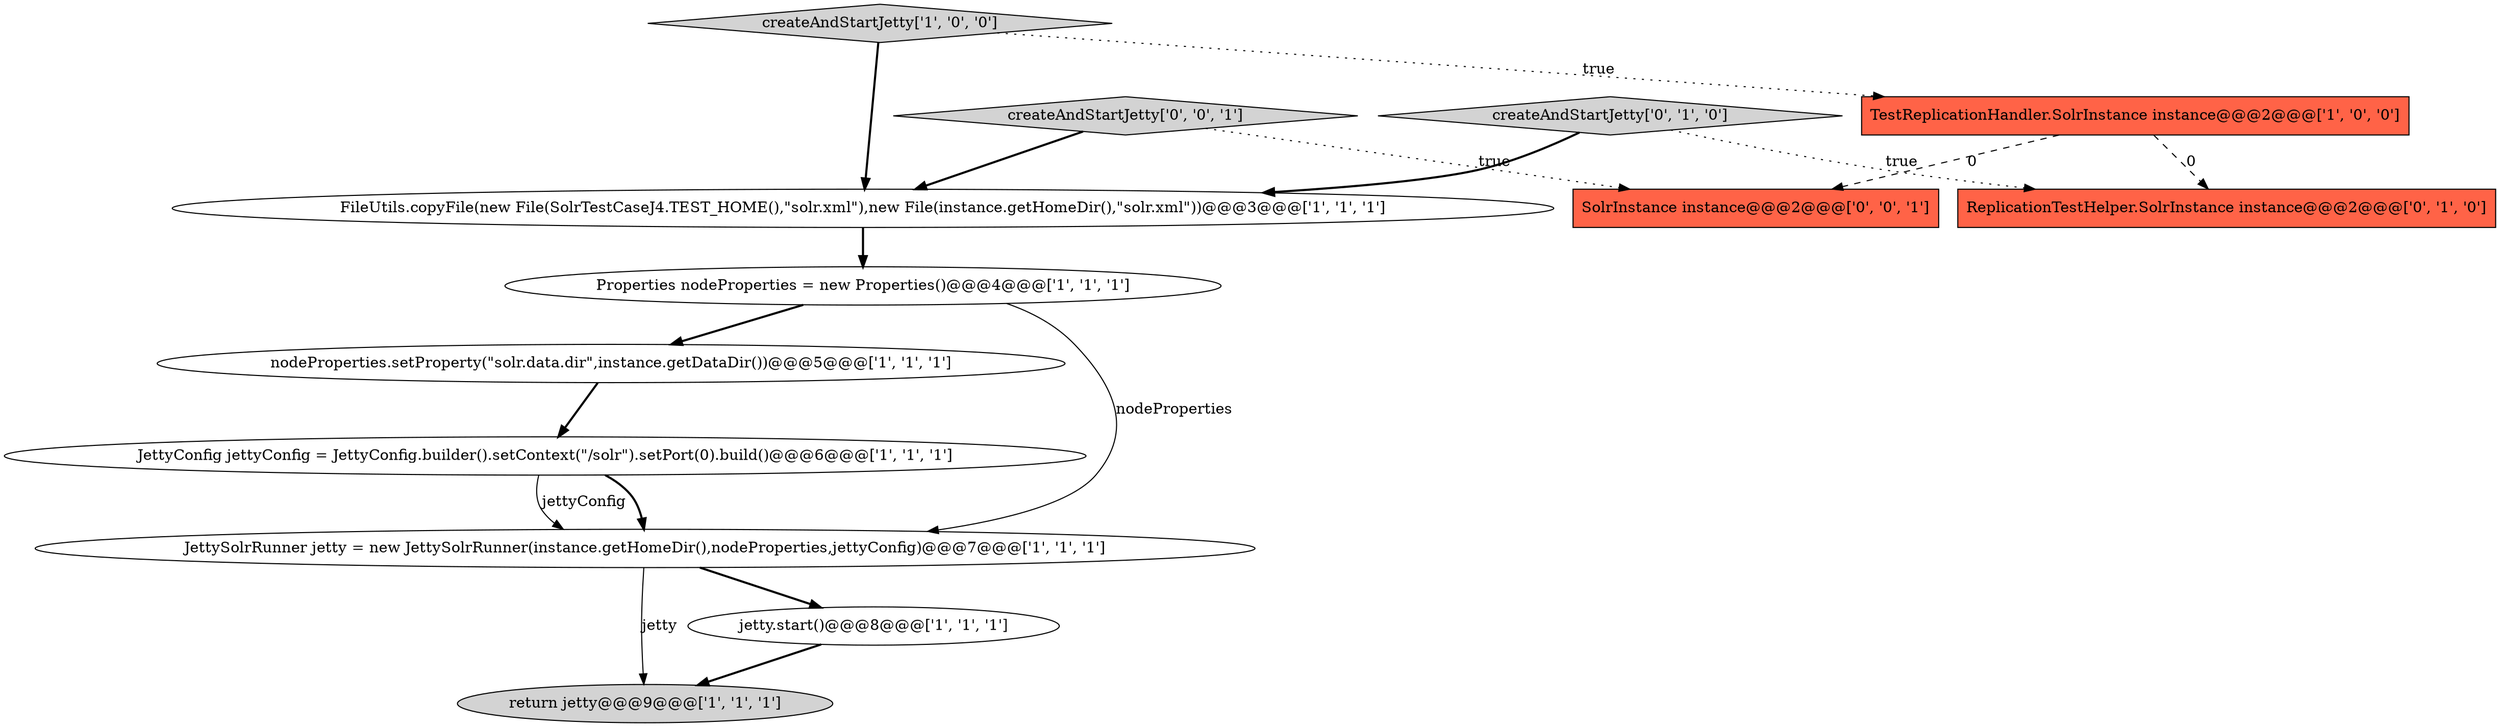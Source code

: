 digraph {
3 [style = filled, label = "FileUtils.copyFile(new File(SolrTestCaseJ4.TEST_HOME(),\"solr.xml\"),new File(instance.getHomeDir(),\"solr.xml\"))@@@3@@@['1', '1', '1']", fillcolor = white, shape = ellipse image = "AAA0AAABBB1BBB"];
8 [style = filled, label = "JettyConfig jettyConfig = JettyConfig.builder().setContext(\"/solr\").setPort(0).build()@@@6@@@['1', '1', '1']", fillcolor = white, shape = ellipse image = "AAA0AAABBB1BBB"];
0 [style = filled, label = "nodeProperties.setProperty(\"solr.data.dir\",instance.getDataDir())@@@5@@@['1', '1', '1']", fillcolor = white, shape = ellipse image = "AAA0AAABBB1BBB"];
1 [style = filled, label = "JettySolrRunner jetty = new JettySolrRunner(instance.getHomeDir(),nodeProperties,jettyConfig)@@@7@@@['1', '1', '1']", fillcolor = white, shape = ellipse image = "AAA0AAABBB1BBB"];
12 [style = filled, label = "SolrInstance instance@@@2@@@['0', '0', '1']", fillcolor = tomato, shape = box image = "AAA0AAABBB3BBB"];
7 [style = filled, label = "createAndStartJetty['1', '0', '0']", fillcolor = lightgray, shape = diamond image = "AAA0AAABBB1BBB"];
9 [style = filled, label = "ReplicationTestHelper.SolrInstance instance@@@2@@@['0', '1', '0']", fillcolor = tomato, shape = box image = "AAA1AAABBB2BBB"];
11 [style = filled, label = "createAndStartJetty['0', '0', '1']", fillcolor = lightgray, shape = diamond image = "AAA0AAABBB3BBB"];
10 [style = filled, label = "createAndStartJetty['0', '1', '0']", fillcolor = lightgray, shape = diamond image = "AAA0AAABBB2BBB"];
5 [style = filled, label = "Properties nodeProperties = new Properties()@@@4@@@['1', '1', '1']", fillcolor = white, shape = ellipse image = "AAA0AAABBB1BBB"];
6 [style = filled, label = "jetty.start()@@@8@@@['1', '1', '1']", fillcolor = white, shape = ellipse image = "AAA0AAABBB1BBB"];
2 [style = filled, label = "return jetty@@@9@@@['1', '1', '1']", fillcolor = lightgray, shape = ellipse image = "AAA0AAABBB1BBB"];
4 [style = filled, label = "TestReplicationHandler.SolrInstance instance@@@2@@@['1', '0', '0']", fillcolor = tomato, shape = box image = "AAA1AAABBB1BBB"];
5->1 [style = solid, label="nodeProperties"];
8->1 [style = bold, label=""];
4->9 [style = dashed, label="0"];
10->3 [style = bold, label=""];
3->5 [style = bold, label=""];
1->6 [style = bold, label=""];
8->1 [style = solid, label="jettyConfig"];
5->0 [style = bold, label=""];
11->3 [style = bold, label=""];
10->9 [style = dotted, label="true"];
1->2 [style = solid, label="jetty"];
7->3 [style = bold, label=""];
7->4 [style = dotted, label="true"];
4->12 [style = dashed, label="0"];
0->8 [style = bold, label=""];
11->12 [style = dotted, label="true"];
6->2 [style = bold, label=""];
}
